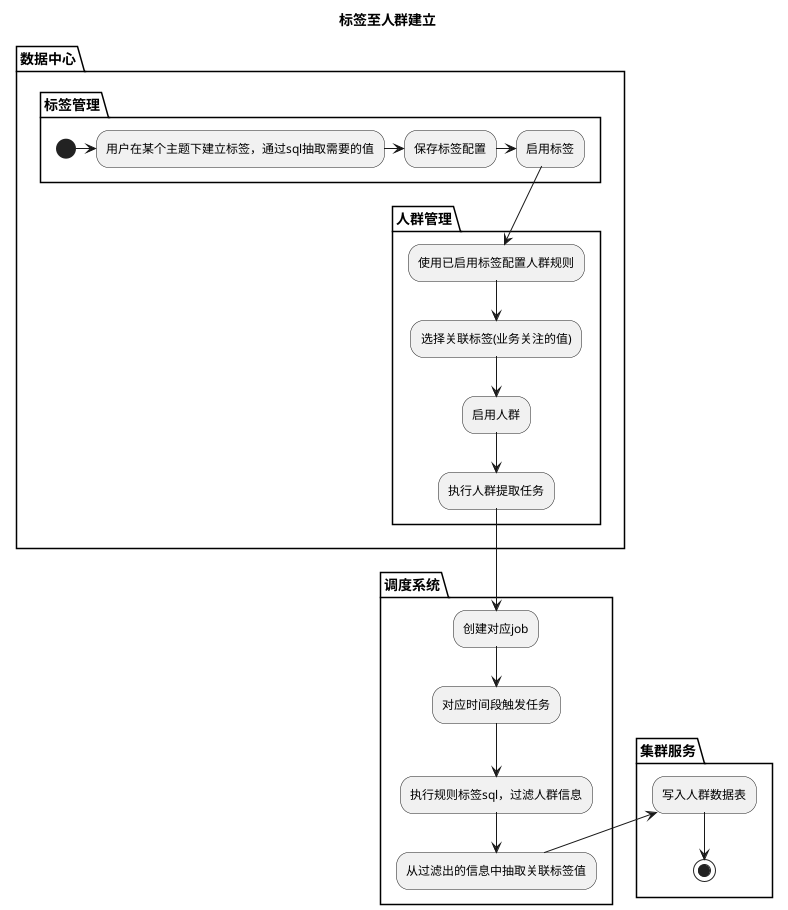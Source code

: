 @startuml
title 标签至人群建立

partition 数据中心 {
  partition 标签管理 {
    (*) -r-> "用户在某个主题下建立标签，通过sql抽取需要的值"
    -r-> "保存标签配置"
    -r-> "启用标签"
  }
  partition 人群管理 {
    "启用标签" -d-> "使用已启用标签配置人群规则"
    --> "选择关联标签(业务关注的值)"
    --> "启用人群"
    --> "执行人群提取任务"
  }
}

partition 调度系统 {
  "执行人群提取任务" -d-> "创建对应job"
  "创建对应job" --> "对应时间段触发任务"
  "对应时间段触发任务" --> "执行规则标签sql，过滤人群信息"
  "执行规则标签sql，过滤人群信息" --> "从过滤出的信息中抽取关联标签值"
}

partition 集群服务 {
  "从过滤出的信息中抽取关联标签值" -u-> "写入人群数据表"
  "写入人群数据表" --> (*)
}

@enduml

